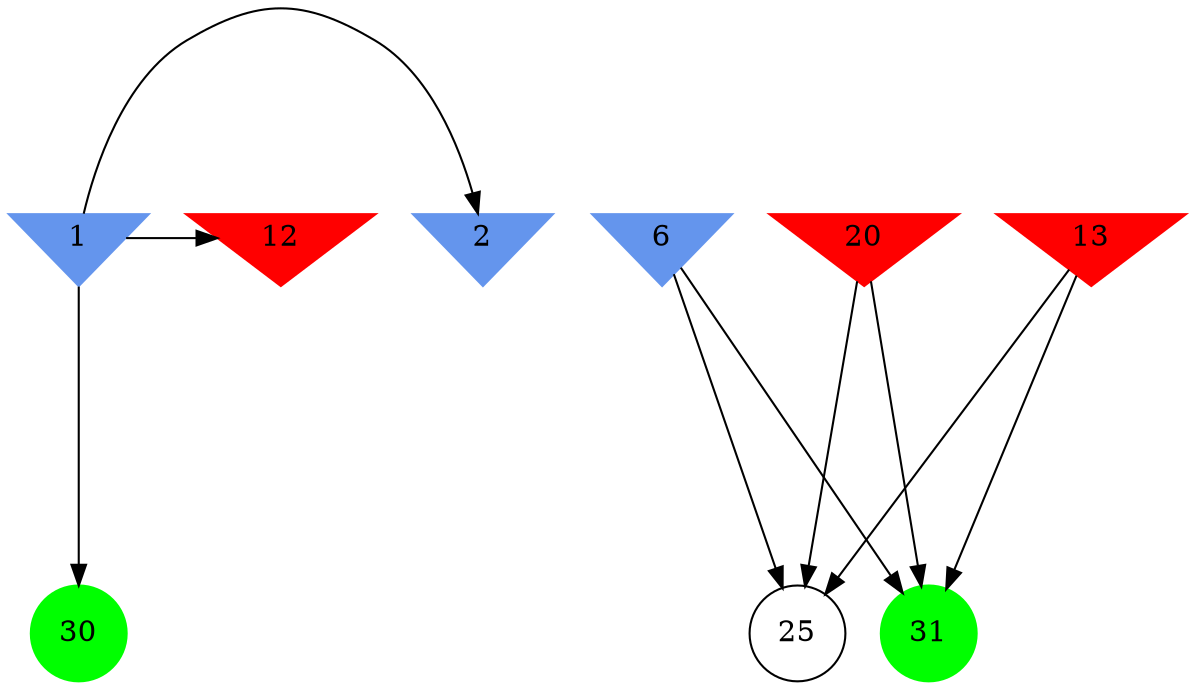 digraph brain {
	ranksep=2.0;
	1 [shape=invtriangle,style=filled,color=cornflowerblue];
	2 [shape=invtriangle,style=filled,color=cornflowerblue];
	6 [shape=invtriangle,style=filled,color=cornflowerblue];
	12 [shape=invtriangle,style=filled,color=red];
	13 [shape=invtriangle,style=filled,color=red];
	20 [shape=invtriangle,style=filled,color=red];
	25 [shape=circle,color=black];
	30 [shape=circle,style=filled,color=green];
	31 [shape=circle,style=filled,color=green];
	13	->	31;
	13	->	25;
	6	->	31;
	6	->	25;
	20	->	31;
	20	->	25;
	1	->	2;
	1	->	30;
	1	->	12;
	{ rank=same; 1; 2; 6; 12; 13; 20; }
	{ rank=same; 25; }
	{ rank=same; 30; 31; }
}
